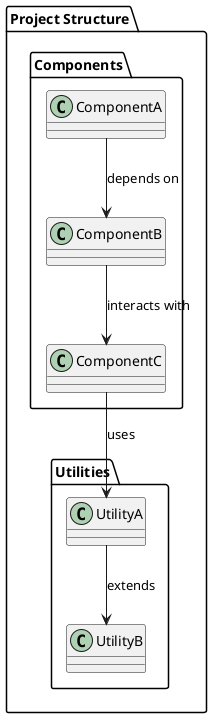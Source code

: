 @startuml project
package "Project Structure" {
    package "Components" {
        class ComponentA
        class ComponentB
        class ComponentC
    }
    package "Utilities" {
        class UtilityA
        class UtilityB
    }
    ComponentA --> ComponentB : depends on
    ComponentB --> ComponentC : interacts with
    ComponentC --> UtilityA : uses
    UtilityA --> UtilityB : extends
}
@enduml
